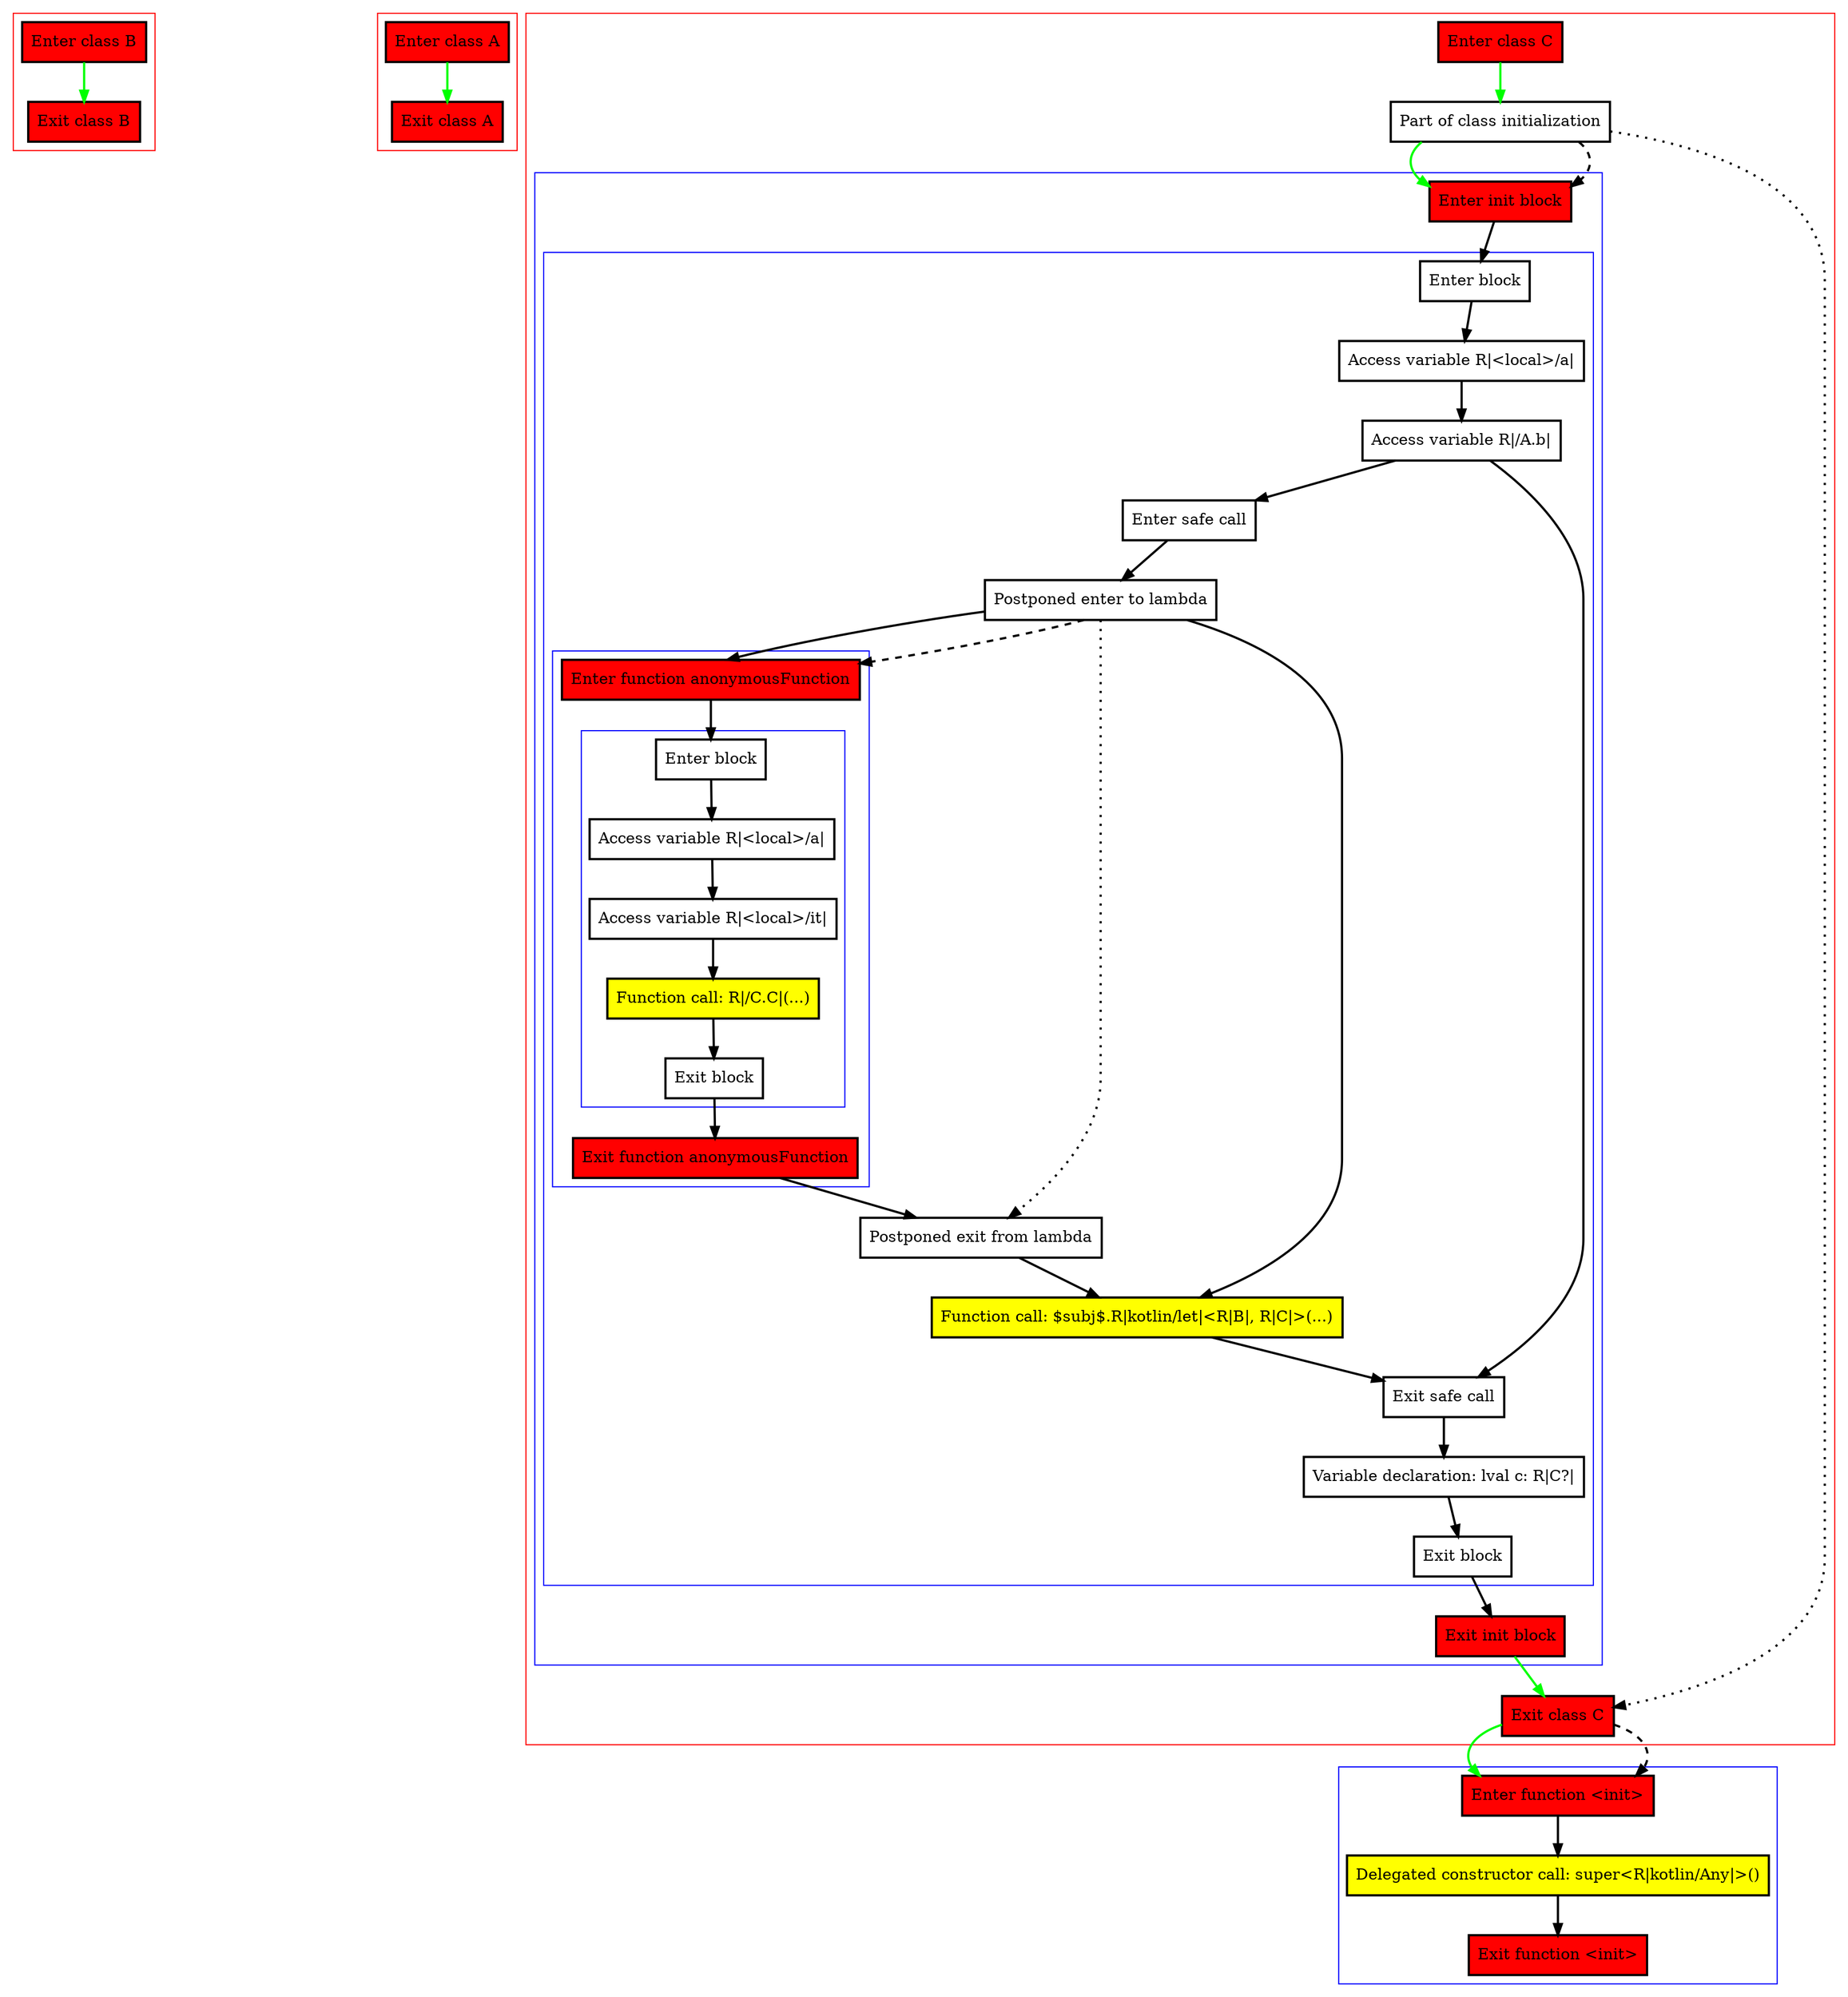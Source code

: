 digraph initBlockAndInPlaceLambda_kt {
    graph [nodesep=3]
    node [shape=box penwidth=2]
    edge [penwidth=2]

    subgraph cluster_0 {
        color=red
        0 [label="Enter class B" style="filled" fillcolor=red];
        1 [label="Exit class B" style="filled" fillcolor=red];
    }
    0 -> {1} [color=green];

    subgraph cluster_1 {
        color=red
        2 [label="Enter class A" style="filled" fillcolor=red];
        3 [label="Exit class A" style="filled" fillcolor=red];
    }
    2 -> {3} [color=green];

    subgraph cluster_2 {
        color=red
        4 [label="Enter class C" style="filled" fillcolor=red];
        5 [label="Part of class initialization"];
        subgraph cluster_3 {
            color=blue
            6 [label="Enter init block" style="filled" fillcolor=red];
            subgraph cluster_4 {
                color=blue
                7 [label="Enter block"];
                8 [label="Access variable R|<local>/a|"];
                9 [label="Access variable R|/A.b|"];
                10 [label="Enter safe call"];
                11 [label="Postponed enter to lambda"];
                subgraph cluster_5 {
                    color=blue
                    12 [label="Enter function anonymousFunction" style="filled" fillcolor=red];
                    subgraph cluster_6 {
                        color=blue
                        13 [label="Enter block"];
                        14 [label="Access variable R|<local>/a|"];
                        15 [label="Access variable R|<local>/it|"];
                        16 [label="Function call: R|/C.C|(...)" style="filled" fillcolor=yellow];
                        17 [label="Exit block"];
                    }
                    18 [label="Exit function anonymousFunction" style="filled" fillcolor=red];
                }
                19 [label="Postponed exit from lambda"];
                20 [label="Function call: $subj$.R|kotlin/let|<R|B|, R|C|>(...)" style="filled" fillcolor=yellow];
                21 [label="Exit safe call"];
                22 [label="Variable declaration: lval c: R|C?|"];
                23 [label="Exit block"];
            }
            24 [label="Exit init block" style="filled" fillcolor=red];
        }
        25 [label="Exit class C" style="filled" fillcolor=red];
    }
    subgraph cluster_7 {
        color=blue
        26 [label="Enter function <init>" style="filled" fillcolor=red];
        27 [label="Delegated constructor call: super<R|kotlin/Any|>()" style="filled" fillcolor=yellow];
        28 [label="Exit function <init>" style="filled" fillcolor=red];
    }
    4 -> {5} [color=green];
    5 -> {6} [color=green];
    5 -> {25} [style=dotted];
    5 -> {6} [style=dashed];
    6 -> {7};
    7 -> {8};
    8 -> {9};
    9 -> {10 21};
    10 -> {11};
    11 -> {12 20};
    11 -> {19} [style=dotted];
    11 -> {12} [style=dashed];
    12 -> {13};
    13 -> {14};
    14 -> {15};
    15 -> {16};
    16 -> {17};
    17 -> {18};
    18 -> {19};
    19 -> {20};
    20 -> {21};
    21 -> {22};
    22 -> {23};
    23 -> {24};
    24 -> {25} [color=green];
    25 -> {26} [color=green];
    25 -> {26} [style=dashed];
    26 -> {27};
    27 -> {28};

}
